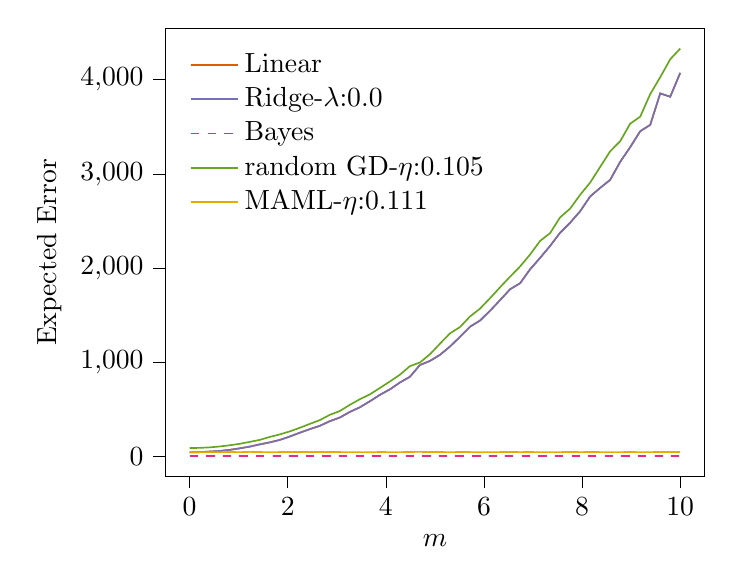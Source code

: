 % This file was created with tikzplotlib v0.10.1.
\begin{tikzpicture}

\definecolor{chocolate217952}{RGB}{217,95,2}
\definecolor{darkcyan27158119}{RGB}{27,158,119}
\definecolor{darkgoldenrod16611829}{RGB}{166,118,29}
\definecolor{darkgray176}{RGB}{176,176,176}
\definecolor{deeppink23141138}{RGB}{231,41,138}
\definecolor{lightslategray117112179}{RGB}{117,112,179}
\definecolor{olivedrab10216630}{RGB}{102,166,30}
\definecolor{orange2301712}{RGB}{230,171,2}

\begin{axis}[
legend cell align={left},
legend style={
  fill opacity=0.8,
  draw opacity=1,
  text opacity=1,
  at={(0.03,0.97)},
  anchor=north west,
  draw=none
},
tick align=outside,
tick pos=left,
x grid style={darkgray176},
xlabel={\(\displaystyle m\)},
xmin=-0.5, xmax=10.5,
xtick style={color=black},
y grid style={darkgray176},
ylabel={Expected Error},
ymin=-215.452, ymax=4546.492,
ytick style={color=black}
]

\addplot [semithick, chocolate217952]
table {%
0 41.555
0.204 43.431
0.408 49.938
0.612 56.342
0.816 67.928
1.02 83.997
1.224 102.235
1.429 126.325
1.633 147.673
1.837 173.388
2.041 209.635
2.245 250.093
2.449 287.687
2.653 323.243
2.857 372.772
3.061 411.255
3.265 471.055
3.469 519.907
3.673 583.817
3.878 652.388
4.082 710.396
4.286 783.342
4.49 844.271
4.694 969.089
4.898 1012.311
5.102 1076.851
5.306 1165.259
5.51 1268.853
5.714 1375.543
5.918 1441.102
6.122 1545.089
6.327 1657.758
6.531 1773.653
6.735 1837.257
6.939 1985.393
7.143 2106.608
7.347 2233.781
7.551 2374.122
7.755 2480.272
7.959 2601.711
8.163 2758.714
8.367 2850.195
8.571 2935.396
8.776 3127.341
8.98 3282.991
9.184 3452.559
9.388 3519.653
9.592 3853.809
9.796 3818.369
10 4072.856
};
\addlegendentry{Linear}
\addplot [semithick, lightslategray117112179]
table {%
0 41.555
0.204 43.431
0.408 49.938
0.612 56.342
0.816 67.928
1.02 83.997
1.224 102.235
1.429 126.325
1.633 147.673
1.837 173.388
2.041 209.635
2.245 250.093
2.449 287.687
2.653 323.243
2.857 372.772
3.061 411.255
3.265 471.055
3.469 519.907
3.673 583.817
3.878 652.388
4.082 710.396
4.286 783.342
4.49 844.271
4.694 969.089
4.898 1012.311
5.102 1076.851
5.306 1165.259
5.51 1268.853
5.714 1375.543
5.918 1441.102
6.122 1545.089
6.327 1657.758
6.531 1773.653
6.735 1837.257
6.939 1985.393
7.143 2106.608
7.347 2233.781
7.551 2374.122
7.755 2480.272
7.959 2601.711
8.163 2758.714
8.367 2850.195
8.571 2935.396
8.776 3127.341
8.98 3282.991
9.184 3452.559
9.388 3519.653
9.592 3853.809
9.796 3818.369
10 4072.856
};
\addlegendentry{Ridge-$\lambda$:0.0}
\addplot [semithick, deeppink23141138, dashed]
table {%
0 1.0
0.204 1.0
0.408 1.0
0.612 1.0
0.816 1.0
1.02 1.0
1.224 1.0
1.429 1.0
1.633 1.0
1.837 1.0
2.041 1.0
2.245 1.0
2.449 1.0
2.653 1.0
2.857 1.0
3.061 1.0
3.265 1.0
3.469 1.0
3.673 1.0
3.878 1.0
4.082 1.0
4.286 1.0
4.49 1.0
4.694 1.0
4.898 1.0
5.102 1.0
5.306 1.0
5.51 1.0
5.714 1.0
5.918 1.0
6.122 1.0
6.327 1.0
6.531 1.0
6.735 1.0
6.939 1.0
7.143 1.0
7.347 1.0
7.551 1.0
7.755 1.0
7.959 1.0
8.163 1.0
8.367 1.0
8.571 1.0
8.776 1.0
8.98 1.0
9.184 1.0
9.388 1.0
9.592 1.0
9.796 1.0
10 1.0
};
\addlegendentry{Bayes}
\addplot [semithick, olivedrab10216630]
table {%
0 87.206
0.204 89.116
0.408 94.417
0.612 103.833
0.816 116.689
1.02 132.072
1.224 152.626
1.429 173.89
1.633 205.302
1.837 231.942
2.041 264.068
2.245 302.164
2.449 343.662
2.653 383.816
2.857 439.926
3.061 480.578
3.265 546.181
3.469 605.734
3.673 657.278
3.878 725.422
4.082 794.242
4.286 866.274
4.49 957.24
4.694 995.982
4.898 1083.569
5.102 1195.592
5.306 1304.945
5.51 1372.123
5.714 1484.298
5.918 1567.646
6.122 1678.02
6.327 1794.825
6.531 1907.342
6.735 2015.557
6.939 2142.449
7.143 2287.192
7.347 2369.859
7.551 2537.546
7.755 2629.839
7.959 2776.853
8.163 2906.171
8.367 3072.595
8.571 3239.136
8.776 3346.292
8.98 3532.65
9.184 3606.774
9.388 3846.157
9.592 4026.3
9.796 4216.943
10 4330.04
};
\addlegendentry{random GD-$\eta$:0.105}
\addplot [semithick, orange2301712]
table {%
0 44.244
0.204 43.569
0.408 44.098
0.612 43.173
0.816 45.3
1.02 43.885
1.224 46.308
1.429 44.875
1.633 42.793
1.837 44.629
2.041 45.191
2.245 45.3
2.449 45.138
2.653 45.244
2.857 45.182
3.061 44.406
3.265 44.078
3.469 44.126
3.673 42.596
3.878 44.944
4.082 43.974
4.286 43.738
4.49 45.902
4.694 46.255
4.898 45.429
5.102 45.323
5.306 43.035
5.51 45.458
5.714 44.382
5.918 42.99
6.122 44.045
6.327 44.362
6.531 45.25
6.735 44.183
6.939 44.796
7.143 43.612
7.347 43.634
7.551 44.183
7.755 45.151
7.959 44.173
8.163 44.748
8.367 44.342
8.571 44.2
8.776 43.953
8.98 45.122
9.184 43.697
9.388 43.639
9.592 46.124
9.796 44.847
10 45.35
};
\addlegendentry{MAML-$\eta$:0.111}

\end{axis}

\end{tikzpicture}
